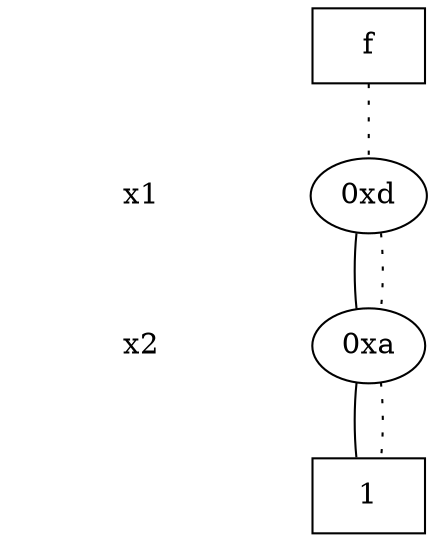 digraph "DD" {
size = "7.5,10"
center = true;
edge [dir = none];
{ node [shape = plaintext];
  edge [style = invis];
  "CONST NODES" [style = invis];
" x1 " -> " x2 " -> "CONST NODES"; 
}
{ rank = same; node [shape = box]; edge [style = invis];
"  f  "; }
{ rank = same; " x1 ";
"0xd";
}
{ rank = same; " x2 ";
"0xa";
}
{ rank = same; "CONST NODES";
{ node [shape = box]; "0x5";
}
}
"  f  " -> "0xd" [style = dotted];
"0xd" -> "0xa";
"0xd" -> "0xa" [style = dotted];
"0xa" -> "0x5";
"0xa" -> "0x5" [style = dotted];
"0x5" [label = "1"];
}
